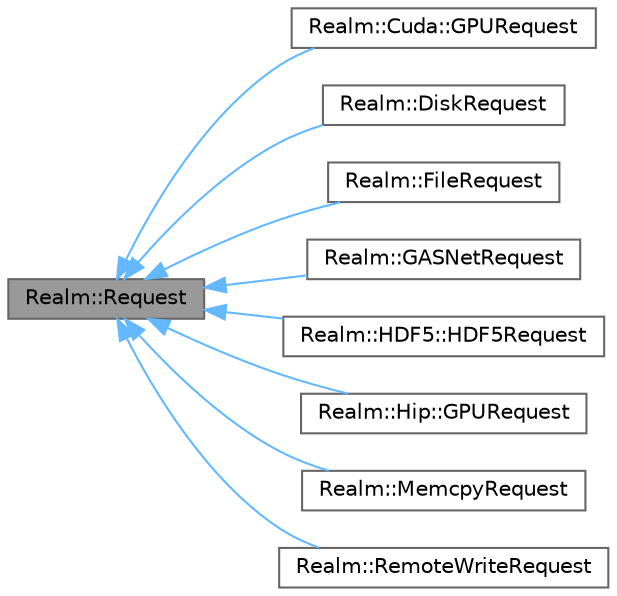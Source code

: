 digraph "Realm::Request"
{
 // LATEX_PDF_SIZE
  bgcolor="transparent";
  edge [fontname=Helvetica,fontsize=10,labelfontname=Helvetica,labelfontsize=10];
  node [fontname=Helvetica,fontsize=10,shape=box,height=0.2,width=0.4];
  rankdir="LR";
  Node1 [id="Node000001",label="Realm::Request",height=0.2,width=0.4,color="gray40", fillcolor="grey60", style="filled", fontcolor="black",tooltip=" "];
  Node1 -> Node2 [id="edge1_Node000001_Node000002",dir="back",color="steelblue1",style="solid",tooltip=" "];
  Node2 [id="Node000002",label="Realm::Cuda::GPURequest",height=0.2,width=0.4,color="gray40", fillcolor="white", style="filled",URL="$classRealm_1_1Cuda_1_1GPURequest.html",tooltip=" "];
  Node1 -> Node3 [id="edge2_Node000001_Node000003",dir="back",color="steelblue1",style="solid",tooltip=" "];
  Node3 [id="Node000003",label="Realm::DiskRequest",height=0.2,width=0.4,color="gray40", fillcolor="white", style="filled",URL="$classRealm_1_1DiskRequest.html",tooltip=" "];
  Node1 -> Node4 [id="edge3_Node000001_Node000004",dir="back",color="steelblue1",style="solid",tooltip=" "];
  Node4 [id="Node000004",label="Realm::FileRequest",height=0.2,width=0.4,color="gray40", fillcolor="white", style="filled",URL="$classRealm_1_1FileRequest.html",tooltip=" "];
  Node1 -> Node5 [id="edge4_Node000001_Node000005",dir="back",color="steelblue1",style="solid",tooltip=" "];
  Node5 [id="Node000005",label="Realm::GASNetRequest",height=0.2,width=0.4,color="gray40", fillcolor="white", style="filled",URL="$classRealm_1_1GASNetRequest.html",tooltip=" "];
  Node1 -> Node6 [id="edge5_Node000001_Node000006",dir="back",color="steelblue1",style="solid",tooltip=" "];
  Node6 [id="Node000006",label="Realm::HDF5::HDF5Request",height=0.2,width=0.4,color="gray40", fillcolor="white", style="filled",URL="$classRealm_1_1HDF5_1_1HDF5Request.html",tooltip=" "];
  Node1 -> Node7 [id="edge6_Node000001_Node000007",dir="back",color="steelblue1",style="solid",tooltip=" "];
  Node7 [id="Node000007",label="Realm::Hip::GPURequest",height=0.2,width=0.4,color="gray40", fillcolor="white", style="filled",URL="$classRealm_1_1Hip_1_1GPURequest.html",tooltip=" "];
  Node1 -> Node8 [id="edge7_Node000001_Node000008",dir="back",color="steelblue1",style="solid",tooltip=" "];
  Node8 [id="Node000008",label="Realm::MemcpyRequest",height=0.2,width=0.4,color="gray40", fillcolor="white", style="filled",URL="$classRealm_1_1MemcpyRequest.html",tooltip=" "];
  Node1 -> Node9 [id="edge8_Node000001_Node000009",dir="back",color="steelblue1",style="solid",tooltip=" "];
  Node9 [id="Node000009",label="Realm::RemoteWriteRequest",height=0.2,width=0.4,color="gray40", fillcolor="white", style="filled",URL="$classRealm_1_1RemoteWriteRequest.html",tooltip=" "];
}
